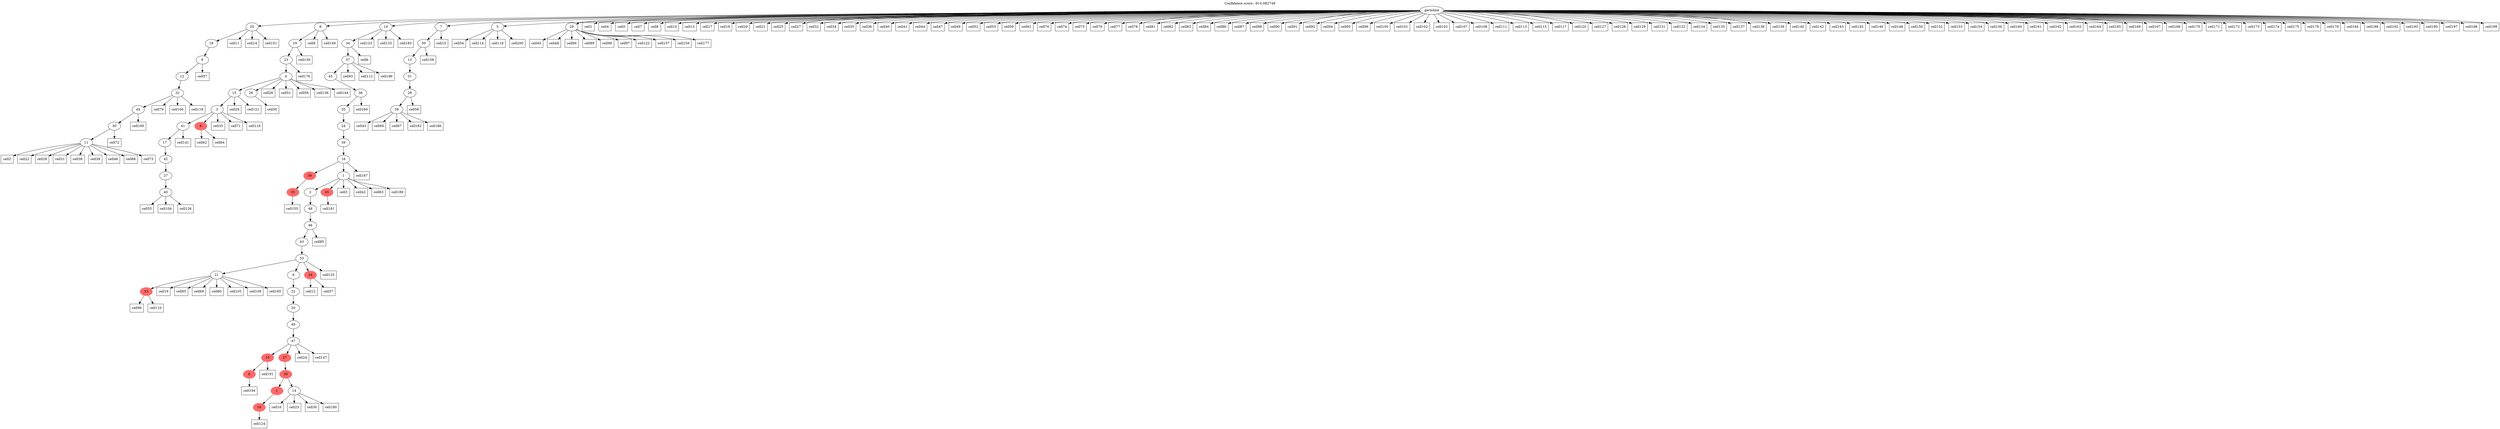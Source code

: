 digraph g {
	"60" -> "61";
	"61" [label="11"];
	"59" -> "60";
	"60" [label="30"];
	"58" -> "59";
	"59" [label="44"];
	"57" -> "58";
	"58" [label="32"];
	"56" -> "57";
	"57" [label="12"];
	"55" -> "56";
	"56" [label="9"];
	"54" -> "55";
	"55" [label="18"];
	"50" -> "51";
	"51" [label="40"];
	"49" -> "50";
	"50" [label="27"];
	"48" -> "49";
	"49" [label="42"];
	"47" -> "48";
	"48" [label="17"];
	"46" -> "47";
	"47" [label="41"];
	"46" -> "52";
	"52" [color=indianred1, style=filled, label="8"];
	"45" -> "46";
	"46" [label="3"];
	"44" -> "45";
	"45" [label="15"];
	"44" -> "53";
	"53" [label="26"];
	"43" -> "44";
	"44" [label="4"];
	"42" -> "43";
	"43" [label="23"];
	"41" -> "42";
	"42" [label="19"];
	"39" -> "40";
	"40" [color=indianred1, style=filled, label="35"];
	"36" -> "37";
	"37" [color=indianred1, style=filled, label="33"];
	"33" -> "34";
	"34" [color=indianred1, style=filled, label="6"];
	"31" -> "32";
	"32" [color=indianred1, style=filled, label="16"];
	"29" -> "30";
	"30" [label="14"];
	"29" -> "31";
	"31" [color=indianred1, style=filled, label="1"];
	"28" -> "29";
	"29" [color=indianred1, style=filled, label="36"];
	"27" -> "28";
	"28" [color=indianred1, style=filled, label="37"];
	"27" -> "33";
	"33" [color=indianred1, style=filled, label="10"];
	"26" -> "27";
	"27" [label="47"];
	"25" -> "26";
	"26" [label="49"];
	"24" -> "25";
	"25" [label="20"];
	"23" -> "24";
	"24" [label="22"];
	"22" -> "23";
	"23" [label="6"];
	"22" -> "35";
	"35" [color=indianred1, style=filled, label="24"];
	"22" -> "36";
	"36" [label="21"];
	"21" -> "22";
	"22" [label="33"];
	"20" -> "21";
	"21" [label="43"];
	"19" -> "20";
	"20" [label="46"];
	"18" -> "19";
	"19" [label="48"];
	"17" -> "18";
	"18" [label="2"];
	"17" -> "38";
	"38" [color=indianred1, style=filled, label="45"];
	"16" -> "17";
	"17" [label="1"];
	"16" -> "39";
	"39" [color=indianred1, style=filled, label="39"];
	"15" -> "16";
	"16" [label="16"];
	"14" -> "15";
	"15" [label="39"];
	"13" -> "14";
	"14" [label="24"];
	"12" -> "13";
	"13" [label="35"];
	"11" -> "12";
	"12" [label="36"];
	"10" -> "11";
	"11" [label="45"];
	"9" -> "10";
	"10" [label="37"];
	"8" -> "9";
	"9" [label="34"];
	"5" -> "6";
	"6" [label="38"];
	"4" -> "5";
	"5" [label="28"];
	"3" -> "4";
	"4" [label="31"];
	"2" -> "3";
	"3" [label="13"];
	"1" -> "2";
	"2" [label="50"];
	"0" -> "1";
	"1" [label="7"];
	"0" -> "7";
	"7" [label="5"];
	"0" -> "8";
	"8" [label="10"];
	"0" -> "41";
	"41" [label="8"];
	"0" -> "54";
	"54" [label="25"];
	"0" -> "62";
	"62" [label="29"];
	"0" [label="germline"];
	"0" -> "cell1";
	"cell1" [shape=box];
	"61" -> "cell2";
	"cell2" [shape=box];
	"17" -> "cell3";
	"cell3" [shape=box];
	"0" -> "cell4";
	"cell4" [shape=box];
	"0" -> "cell5";
	"cell5" [shape=box];
	"9" -> "cell6";
	"cell6" [shape=box];
	"0" -> "cell7";
	"cell7" [shape=box];
	"0" -> "cell8";
	"cell8" [shape=box];
	"41" -> "cell9";
	"cell9" [shape=box];
	"0" -> "cell10";
	"cell10" [shape=box];
	"54" -> "cell11";
	"cell11" [shape=box];
	"35" -> "cell12";
	"cell12" [shape=box];
	"0" -> "cell13";
	"cell13" [shape=box];
	"54" -> "cell14";
	"cell14" [shape=box];
	"1" -> "cell15";
	"cell15" [shape=box];
	"30" -> "cell16";
	"cell16" [shape=box];
	"0" -> "cell17";
	"cell17" [shape=box];
	"0" -> "cell18";
	"cell18" [shape=box];
	"36" -> "cell19";
	"cell19" [shape=box];
	"0" -> "cell20";
	"cell20" [shape=box];
	"0" -> "cell21";
	"cell21" [shape=box];
	"61" -> "cell22";
	"cell22" [shape=box];
	"30" -> "cell23";
	"cell23" [shape=box];
	"27" -> "cell24";
	"cell24" [shape=box];
	"0" -> "cell25";
	"cell25" [shape=box];
	"44" -> "cell26";
	"cell26" [shape=box];
	"0" -> "cell27";
	"cell27" [shape=box];
	"61" -> "cell28";
	"cell28" [shape=box];
	"45" -> "cell29";
	"cell29" [shape=box];
	"30" -> "cell30";
	"cell30" [shape=box];
	"61" -> "cell31";
	"cell31" [shape=box];
	"0" -> "cell32";
	"cell32" [shape=box];
	"46" -> "cell33";
	"cell33" [shape=box];
	"0" -> "cell34";
	"cell34" [shape=box];
	"0" -> "cell35";
	"cell35" [shape=box];
	"0" -> "cell36";
	"cell36" [shape=box];
	"35" -> "cell37";
	"cell37" [shape=box];
	"61" -> "cell38";
	"cell38" [shape=box];
	"61" -> "cell39";
	"cell39" [shape=box];
	"0" -> "cell40";
	"cell40" [shape=box];
	"0" -> "cell41";
	"cell41" [shape=box];
	"17" -> "cell42";
	"cell42" [shape=box];
	"6" -> "cell43";
	"cell43" [shape=box];
	"0" -> "cell44";
	"cell44" [shape=box];
	"62" -> "cell45";
	"cell45" [shape=box];
	"61" -> "cell46";
	"cell46" [shape=box];
	"0" -> "cell47";
	"cell47" [shape=box];
	"62" -> "cell48";
	"cell48" [shape=box];
	"0" -> "cell49";
	"cell49" [shape=box];
	"53" -> "cell50";
	"cell50" [shape=box];
	"44" -> "cell51";
	"cell51" [shape=box];
	"0" -> "cell52";
	"cell52" [shape=box];
	"0" -> "cell53";
	"cell53" [shape=box];
	"7" -> "cell54";
	"cell54" [shape=box];
	"51" -> "cell55";
	"cell55" [shape=box];
	"44" -> "cell56";
	"cell56" [shape=box];
	"56" -> "cell57";
	"cell57" [shape=box];
	"5" -> "cell58";
	"cell58" [shape=box];
	"0" -> "cell59";
	"cell59" [shape=box];
	"6" -> "cell60";
	"cell60" [shape=box];
	"0" -> "cell61";
	"cell61" [shape=box];
	"52" -> "cell62";
	"cell62" [shape=box];
	"17" -> "cell63";
	"cell63" [shape=box];
	"52" -> "cell64";
	"cell64" [shape=box];
	"36" -> "cell65";
	"cell65" [shape=box];
	"62" -> "cell66";
	"cell66" [shape=box];
	"6" -> "cell67";
	"cell67" [shape=box];
	"61" -> "cell68";
	"cell68" [shape=box];
	"36" -> "cell69";
	"cell69" [shape=box];
	"0" -> "cell70";
	"cell70" [shape=box];
	"46" -> "cell71";
	"cell71" [shape=box];
	"60" -> "cell72";
	"cell72" [shape=box];
	"61" -> "cell73";
	"cell73" [shape=box];
	"0" -> "cell74";
	"cell74" [shape=box];
	"0" -> "cell75";
	"cell75" [shape=box];
	"0" -> "cell76";
	"cell76" [shape=box];
	"0" -> "cell77";
	"cell77" [shape=box];
	"0" -> "cell78";
	"cell78" [shape=box];
	"58" -> "cell79";
	"cell79" [shape=box];
	"36" -> "cell80";
	"cell80" [shape=box];
	"0" -> "cell81";
	"cell81" [shape=box];
	"0" -> "cell82";
	"cell82" [shape=box];
	"0" -> "cell83";
	"cell83" [shape=box];
	"0" -> "cell84";
	"cell84" [shape=box];
	"20" -> "cell85";
	"cell85" [shape=box];
	"0" -> "cell86";
	"cell86" [shape=box];
	"0" -> "cell87";
	"cell87" [shape=box];
	"0" -> "cell88";
	"cell88" [shape=box];
	"62" -> "cell89";
	"cell89" [shape=box];
	"0" -> "cell90";
	"cell90" [shape=box];
	"0" -> "cell91";
	"cell91" [shape=box];
	"0" -> "cell92";
	"cell92" [shape=box];
	"10" -> "cell93";
	"cell93" [shape=box];
	"0" -> "cell94";
	"cell94" [shape=box];
	"0" -> "cell95";
	"cell95" [shape=box];
	"62" -> "cell96";
	"cell96" [shape=box];
	"62" -> "cell97";
	"cell97" [shape=box];
	"37" -> "cell98";
	"cell98" [shape=box];
	"0" -> "cell99";
	"cell99" [shape=box];
	"0" -> "cell100";
	"cell100" [shape=box];
	"0" -> "cell101";
	"cell101" [shape=box];
	"0" -> "cell102";
	"cell102" [shape=box];
	"0" -> "cell103";
	"cell103" [shape=box];
	"51" -> "cell104";
	"cell104" [shape=box];
	"36" -> "cell105";
	"cell105" [shape=box];
	"58" -> "cell106";
	"cell106" [shape=box];
	"0" -> "cell107";
	"cell107" [shape=box];
	"0" -> "cell108";
	"cell108" [shape=box];
	"36" -> "cell109";
	"cell109" [shape=box];
	"37" -> "cell110";
	"cell110" [shape=box];
	"0" -> "cell111";
	"cell111" [shape=box];
	"10" -> "cell112";
	"cell112" [shape=box];
	"0" -> "cell113";
	"cell113" [shape=box];
	"7" -> "cell114";
	"cell114" [shape=box];
	"0" -> "cell115";
	"cell115" [shape=box];
	"46" -> "cell116";
	"cell116" [shape=box];
	"0" -> "cell117";
	"cell117" [shape=box];
	"7" -> "cell118";
	"cell118" [shape=box];
	"58" -> "cell119";
	"cell119" [shape=box];
	"0" -> "cell120";
	"cell120" [shape=box];
	"45" -> "cell121";
	"cell121" [shape=box];
	"62" -> "cell122";
	"cell122" [shape=box];
	"8" -> "cell123";
	"cell123" [shape=box];
	"32" -> "cell124";
	"cell124" [shape=box];
	"22" -> "cell125";
	"cell125" [shape=box];
	"51" -> "cell126";
	"cell126" [shape=box];
	"0" -> "cell127";
	"cell127" [shape=box];
	"0" -> "cell128";
	"cell128" [shape=box];
	"0" -> "cell129";
	"cell129" [shape=box];
	"42" -> "cell130";
	"cell130" [shape=box];
	"0" -> "cell131";
	"cell131" [shape=box];
	"0" -> "cell132";
	"cell132" [shape=box];
	"8" -> "cell133";
	"cell133" [shape=box];
	"0" -> "cell134";
	"cell134" [shape=box];
	"0" -> "cell135";
	"cell135" [shape=box];
	"44" -> "cell136";
	"cell136" [shape=box];
	"0" -> "cell137";
	"cell137" [shape=box];
	"0" -> "cell138";
	"cell138" [shape=box];
	"0" -> "cell139";
	"cell139" [shape=box];
	"0" -> "cell140";
	"cell140" [shape=box];
	"47" -> "cell141";
	"cell141" [shape=box];
	"0" -> "cell142";
	"cell142" [shape=box];
	"0" -> "cell143";
	"cell143" [shape=box];
	"44" -> "cell144";
	"cell144" [shape=box];
	"0" -> "cell145";
	"cell145" [shape=box];
	"0" -> "cell146";
	"cell146" [shape=box];
	"27" -> "cell147";
	"cell147" [shape=box];
	"0" -> "cell148";
	"cell148" [shape=box];
	"41" -> "cell149";
	"cell149" [shape=box];
	"0" -> "cell150";
	"cell150" [shape=box];
	"54" -> "cell151";
	"cell151" [shape=box];
	"0" -> "cell152";
	"cell152" [shape=box];
	"0" -> "cell153";
	"cell153" [shape=box];
	"0" -> "cell154";
	"cell154" [shape=box];
	"40" -> "cell155";
	"cell155" [shape=box];
	"0" -> "cell156";
	"cell156" [shape=box];
	"62" -> "cell157";
	"cell157" [shape=box];
	"2" -> "cell158";
	"cell158" [shape=box];
	"62" -> "cell159";
	"cell159" [shape=box];
	"0" -> "cell160";
	"cell160" [shape=box];
	"0" -> "cell161";
	"cell161" [shape=box];
	"0" -> "cell162";
	"cell162" [shape=box];
	"0" -> "cell163";
	"cell163" [shape=box];
	"0" -> "cell164";
	"cell164" [shape=box];
	"0" -> "cell165";
	"cell165" [shape=box];
	"0" -> "cell166";
	"cell166" [shape=box];
	"0" -> "cell167";
	"cell167" [shape=box];
	"0" -> "cell168";
	"cell168" [shape=box];
	"12" -> "cell169";
	"cell169" [shape=box];
	"0" -> "cell170";
	"cell170" [shape=box];
	"0" -> "cell171";
	"cell171" [shape=box];
	"0" -> "cell172";
	"cell172" [shape=box];
	"0" -> "cell173";
	"cell173" [shape=box];
	"0" -> "cell174";
	"cell174" [shape=box];
	"0" -> "cell175";
	"cell175" [shape=box];
	"43" -> "cell176";
	"cell176" [shape=box];
	"62" -> "cell177";
	"cell177" [shape=box];
	"0" -> "cell178";
	"cell178" [shape=box];
	"0" -> "cell179";
	"cell179" [shape=box];
	"30" -> "cell180";
	"cell180" [shape=box];
	"38" -> "cell181";
	"cell181" [shape=box];
	"6" -> "cell182";
	"cell182" [shape=box];
	"8" -> "cell183";
	"cell183" [shape=box];
	"0" -> "cell184";
	"cell184" [shape=box];
	"36" -> "cell185";
	"cell185" [shape=box];
	"6" -> "cell186";
	"cell186" [shape=box];
	"16" -> "cell187";
	"cell187" [shape=box];
	"0" -> "cell188";
	"cell188" [shape=box];
	"17" -> "cell189";
	"cell189" [shape=box];
	"59" -> "cell190";
	"cell190" [shape=box];
	"33" -> "cell191";
	"cell191" [shape=box];
	"0" -> "cell192";
	"cell192" [shape=box];
	"0" -> "cell193";
	"cell193" [shape=box];
	"34" -> "cell194";
	"cell194" [shape=box];
	"0" -> "cell195";
	"cell195" [shape=box];
	"10" -> "cell196";
	"cell196" [shape=box];
	"0" -> "cell197";
	"cell197" [shape=box];
	"0" -> "cell198";
	"cell198" [shape=box];
	"0" -> "cell199";
	"cell199" [shape=box];
	"7" -> "cell200";
	"cell200" [shape=box];
	labelloc="t";
	label="Confidence score: -914.082749";
}
